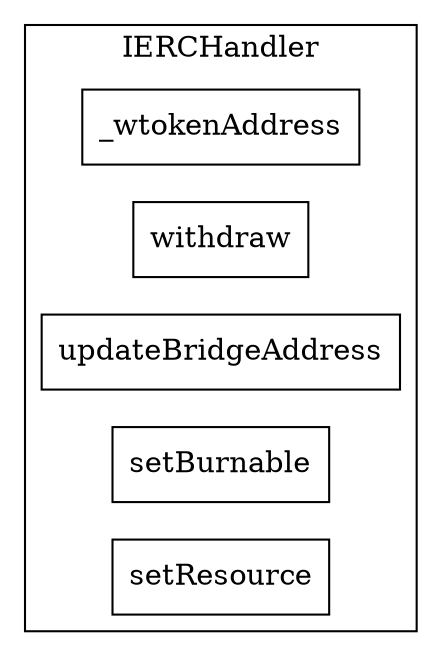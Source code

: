 strict digraph {
rankdir="LR"
node [shape=box]
subgraph cluster_957_IERCHandler {
label = "IERCHandler"
"957__wtokenAddress" [label="_wtokenAddress"]
"957_withdraw" [label="withdraw"]
"957_updateBridgeAddress" [label="updateBridgeAddress"]
"957_setBurnable" [label="setBurnable"]
"957_setResource" [label="setResource"]
}subgraph cluster_solidity {
label = "[Solidity]"
}
}